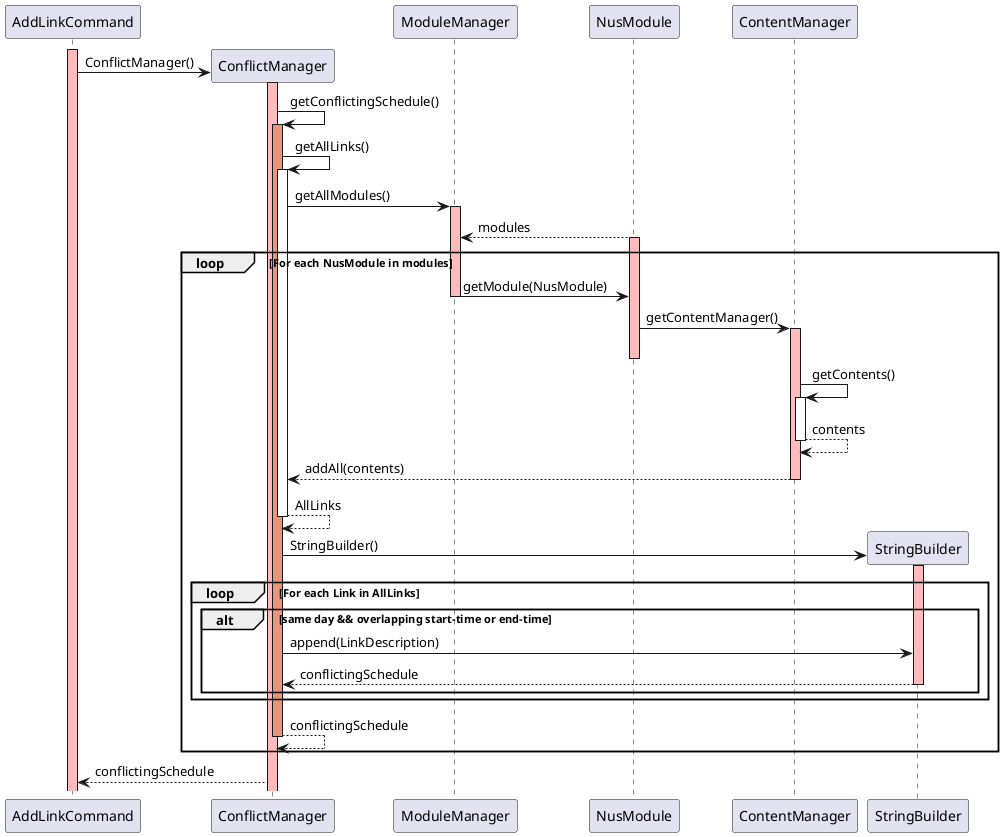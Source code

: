 @startuml
Activate AddLinkCommand #FFBBBB
create ConflictManager
AddLinkCommand -> ConflictManager: ConflictManager()
Activate ConflictManager #FFBBBB

ConflictManager -> ConflictManager: getConflictingSchedule()
Activate ConflictManager #DarkSalmon

ConflictManager -> ConflictManager: getAllLinks()
Activate ConflictManager

ConflictManager -> ModuleManager: getAllModules()
Activate ModuleManager #FFBBBB
NusModule --> ModuleManager: modules
Activate NusModule #FFBBBB

loop For each NusModule in modules
    ModuleManager -> NusModule: getModule(NusModule)
    Deactivate ModuleManager
    NusModule -> ContentManager : getContentManager()
    Activate ContentManager #FFBBBB
    Deactivate NusModule
    ContentManager -> ContentManager: getContents()
    Activate ContentManager
    ContentManager --> ContentManager: contents
    Deactivate ContentManager
    ContentManager --> ConflictManager: addAll(contents)
    Deactivate ContentManager
    ConflictManager --> ConflictManager: AllLinks
    Deactivate ConflictManager

    create StringBuilder
    ConflictManager -> StringBuilder: StringBuilder()
    Activate StringBuilder #FFBBBB

    loop For each Link in AllLinks
        alt same day && overlapping start-time or end-time
        ConflictManager -> StringBuilder: append(LinkDescription)
        StringBuilder --> ConflictManager: conflictingSchedule
        Deactivate StringBuilder
    end
end

ConflictManager --> ConflictManager: conflictingSchedule
Deactivate ConflictManager
end

ConflictManager --> AddLinkCommand: conflictingSchedule
@enduml